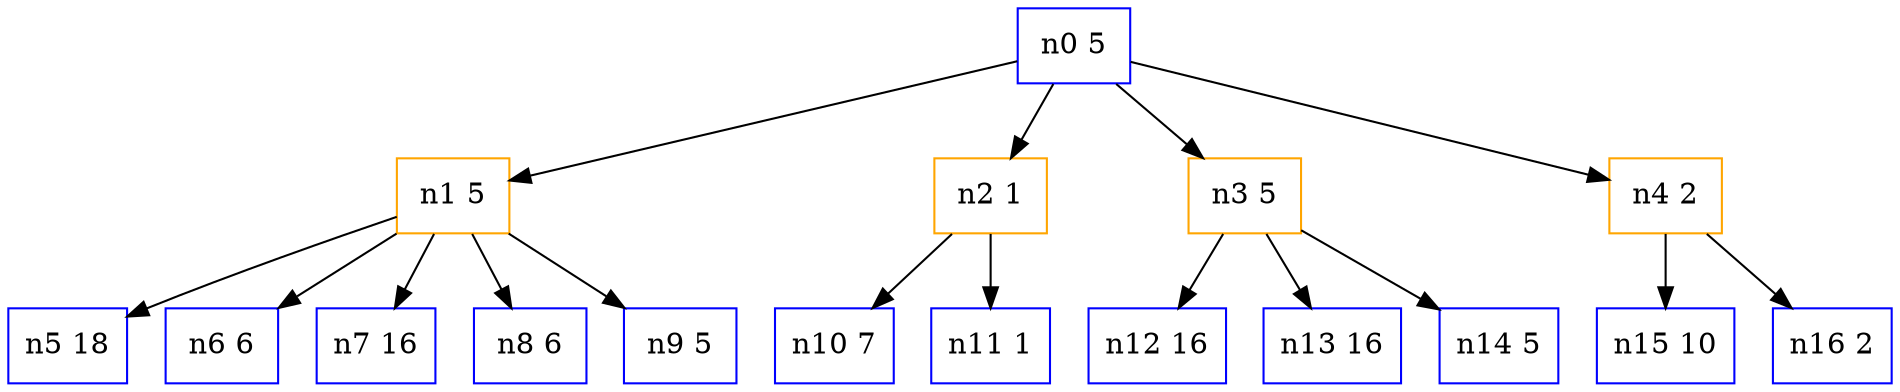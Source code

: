 digraph {
	node [shape=box]
	n0 [label="n0 5" color=blue]
	node [shape=box]
	n1 [label="n1 5" color=orange]
	n0 -> n1
	node [shape=box]
	n2 [label="n2 1" color=orange]
	n0 -> n2
	node [shape=box]
	n3 [label="n3 5" color=orange]
	n0 -> n3
	node [shape=box]
	n4 [label="n4 2" color=orange]
	n0 -> n4
	node [shape=box]
	n5 [label="n5 18" color=blue]
	n1 -> n5
	node [shape=box]
	n6 [label="n6 6" color=blue]
	n1 -> n6
	node [shape=box]
	n7 [label="n7 16" color=blue]
	n1 -> n7
	node [shape=box]
	n8 [label="n8 6" color=blue]
	n1 -> n8
	node [shape=box]
	n9 [label="n9 5" color=blue]
	n1 -> n9
	node [shape=box]
	n10 [label="n10 7" color=blue]
	n2 -> n10
	node [shape=box]
	n11 [label="n11 1" color=blue]
	n2 -> n11
	node [shape=box]
	n12 [label="n12 16" color=blue]
	n3 -> n12
	node [shape=box]
	n13 [label="n13 16" color=blue]
	n3 -> n13
	node [shape=box]
	n14 [label="n14 5" color=blue]
	n3 -> n14
	node [shape=box]
	n15 [label="n15 10" color=blue]
	n4 -> n15
	node [shape=box]
	n16 [label="n16 2" color=blue]
	n4 -> n16
	node [shape=box]
	n5 [label="n5 18" color=blue]
	node [shape=box]
	n6 [label="n6 6" color=blue]
	node [shape=box]
	n7 [label="n7 16" color=blue]
	node [shape=box]
	n8 [label="n8 6" color=blue]
	node [shape=box]
	n9 [label="n9 5" color=blue]
	node [shape=box]
	n10 [label="n10 7" color=blue]
	node [shape=box]
	n11 [label="n11 1" color=blue]
	node [shape=box]
	n12 [label="n12 16" color=blue]
	node [shape=box]
	n13 [label="n13 16" color=blue]
	node [shape=box]
	n14 [label="n14 5" color=blue]
	node [shape=box]
	n15 [label="n15 10" color=blue]
	node [shape=box]
	n16 [label="n16 2" color=blue]
}